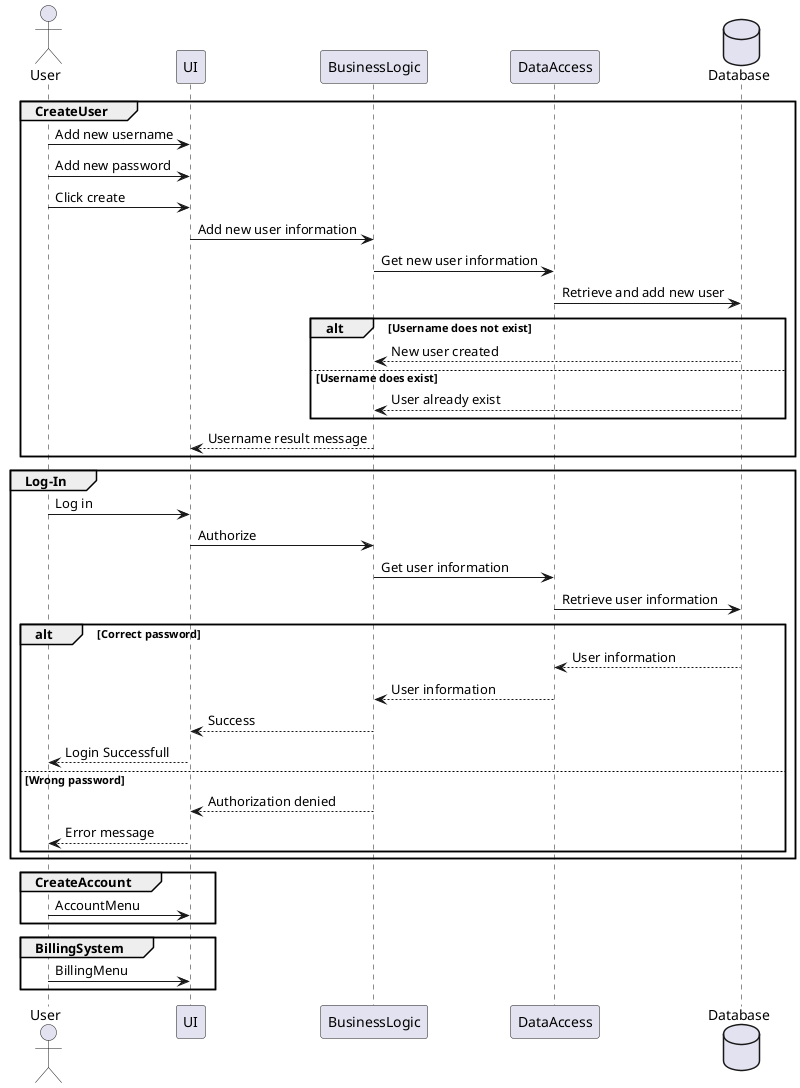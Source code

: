 @startuml

actor User 
participant UI
participant BusinessLogic
participant DataAccess
database Database

group CreateUser
User -> UI : Add new username
User -> UI : Add new password
User -> UI : Click create
UI -> BusinessLogic : Add new user information
BusinessLogic -> DataAccess : Get new user information
DataAccess -> Database : Retrieve and add new user 

alt Username does not exist
BusinessLogic <-- Database : New user created
else Username does exist
BusinessLogic <-- Database  : User already exist
end
UI <-- BusinessLogic : Username result message
end

group Log-In
User -> UI : Log in
UI -> BusinessLogic : Authorize
BusinessLogic -> DataAccess: Get user information
DataAccess -> Database : Retrieve user information
alt Correct password
DataAccess <-- Database : User information
BusinessLogic <-- DataAccess : User information
UI <-- BusinessLogic : Success
User <-- UI : Login Successfull
else Wrong password
UI <-- BusinessLogic : Authorization denied
User <-- UI : Error message
end
end

group CreateAccount
User -> UI : AccountMenu
end

group BillingSystem
User -> UI : BillingMenu
end

@enduml